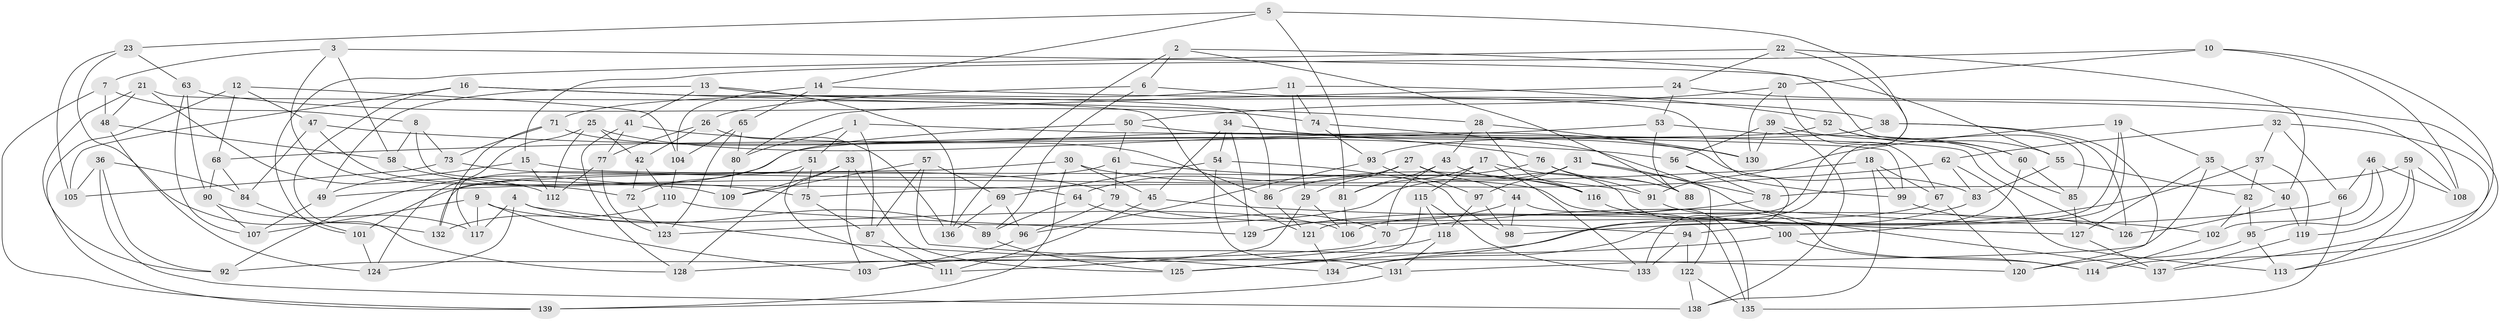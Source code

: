 // Generated by graph-tools (version 1.1) at 2025/26/03/09/25 03:26:56]
// undirected, 139 vertices, 278 edges
graph export_dot {
graph [start="1"]
  node [color=gray90,style=filled];
  1;
  2;
  3;
  4;
  5;
  6;
  7;
  8;
  9;
  10;
  11;
  12;
  13;
  14;
  15;
  16;
  17;
  18;
  19;
  20;
  21;
  22;
  23;
  24;
  25;
  26;
  27;
  28;
  29;
  30;
  31;
  32;
  33;
  34;
  35;
  36;
  37;
  38;
  39;
  40;
  41;
  42;
  43;
  44;
  45;
  46;
  47;
  48;
  49;
  50;
  51;
  52;
  53;
  54;
  55;
  56;
  57;
  58;
  59;
  60;
  61;
  62;
  63;
  64;
  65;
  66;
  67;
  68;
  69;
  70;
  71;
  72;
  73;
  74;
  75;
  76;
  77;
  78;
  79;
  80;
  81;
  82;
  83;
  84;
  85;
  86;
  87;
  88;
  89;
  90;
  91;
  92;
  93;
  94;
  95;
  96;
  97;
  98;
  99;
  100;
  101;
  102;
  103;
  104;
  105;
  106;
  107;
  108;
  109;
  110;
  111;
  112;
  113;
  114;
  115;
  116;
  117;
  118;
  119;
  120;
  121;
  122;
  123;
  124;
  125;
  126;
  127;
  128;
  129;
  130;
  131;
  132;
  133;
  134;
  135;
  136;
  137;
  138;
  139;
  1 -- 99;
  1 -- 87;
  1 -- 80;
  1 -- 51;
  2 -- 136;
  2 -- 55;
  2 -- 6;
  2 -- 88;
  3 -- 58;
  3 -- 72;
  3 -- 7;
  3 -- 85;
  4 -- 120;
  4 -- 89;
  4 -- 124;
  4 -- 117;
  5 -- 121;
  5 -- 23;
  5 -- 14;
  5 -- 81;
  6 -- 26;
  6 -- 89;
  6 -- 133;
  7 -- 48;
  7 -- 139;
  7 -- 8;
  8 -- 64;
  8 -- 58;
  8 -- 73;
  9 -- 117;
  9 -- 107;
  9 -- 106;
  9 -- 103;
  10 -- 15;
  10 -- 108;
  10 -- 114;
  10 -- 20;
  11 -- 74;
  11 -- 52;
  11 -- 29;
  11 -- 71;
  12 -- 68;
  12 -- 139;
  12 -- 47;
  12 -- 104;
  13 -- 38;
  13 -- 41;
  13 -- 49;
  13 -- 136;
  14 -- 104;
  14 -- 65;
  14 -- 108;
  15 -- 127;
  15 -- 112;
  15 -- 49;
  16 -- 105;
  16 -- 86;
  16 -- 128;
  16 -- 28;
  17 -- 88;
  17 -- 133;
  17 -- 115;
  17 -- 81;
  18 -- 99;
  18 -- 67;
  18 -- 49;
  18 -- 138;
  19 -- 134;
  19 -- 35;
  19 -- 91;
  19 -- 94;
  20 -- 130;
  20 -- 67;
  20 -- 50;
  21 -- 92;
  21 -- 121;
  21 -- 112;
  21 -- 48;
  22 -- 101;
  22 -- 24;
  22 -- 40;
  22 -- 134;
  23 -- 63;
  23 -- 132;
  23 -- 105;
  24 -- 53;
  24 -- 113;
  24 -- 80;
  25 -- 117;
  25 -- 83;
  25 -- 42;
  25 -- 112;
  26 -- 77;
  26 -- 42;
  26 -- 136;
  27 -- 29;
  27 -- 100;
  27 -- 44;
  27 -- 64;
  28 -- 43;
  28 -- 130;
  28 -- 116;
  29 -- 106;
  29 -- 111;
  30 -- 116;
  30 -- 139;
  30 -- 132;
  30 -- 45;
  31 -- 123;
  31 -- 78;
  31 -- 97;
  31 -- 137;
  32 -- 137;
  32 -- 62;
  32 -- 37;
  32 -- 66;
  33 -- 128;
  33 -- 103;
  33 -- 125;
  33 -- 109;
  34 -- 129;
  34 -- 45;
  34 -- 130;
  34 -- 54;
  35 -- 127;
  35 -- 131;
  35 -- 40;
  36 -- 138;
  36 -- 105;
  36 -- 84;
  36 -- 92;
  37 -- 82;
  37 -- 119;
  37 -- 98;
  38 -- 120;
  38 -- 93;
  38 -- 126;
  39 -- 56;
  39 -- 60;
  39 -- 138;
  39 -- 130;
  40 -- 119;
  40 -- 126;
  41 -- 77;
  41 -- 128;
  41 -- 76;
  42 -- 72;
  42 -- 110;
  43 -- 116;
  43 -- 70;
  43 -- 81;
  44 -- 135;
  44 -- 98;
  44 -- 129;
  45 -- 102;
  45 -- 111;
  46 -- 108;
  46 -- 102;
  46 -- 66;
  46 -- 95;
  47 -- 109;
  47 -- 56;
  47 -- 84;
  48 -- 124;
  48 -- 58;
  49 -- 107;
  50 -- 72;
  50 -- 61;
  50 -- 126;
  51 -- 75;
  51 -- 111;
  51 -- 124;
  52 -- 60;
  52 -- 92;
  52 -- 55;
  53 -- 68;
  53 -- 88;
  53 -- 85;
  54 -- 131;
  54 -- 98;
  54 -- 69;
  55 -- 82;
  55 -- 83;
  56 -- 99;
  56 -- 78;
  57 -- 109;
  57 -- 69;
  57 -- 87;
  57 -- 134;
  58 -- 75;
  59 -- 113;
  59 -- 78;
  59 -- 119;
  59 -- 108;
  60 -- 85;
  60 -- 100;
  61 -- 91;
  61 -- 101;
  61 -- 79;
  62 -- 83;
  62 -- 75;
  62 -- 113;
  63 -- 74;
  63 -- 107;
  63 -- 90;
  64 -- 70;
  64 -- 89;
  65 -- 123;
  65 -- 80;
  65 -- 104;
  66 -- 70;
  66 -- 135;
  67 -- 106;
  67 -- 120;
  68 -- 84;
  68 -- 90;
  69 -- 136;
  69 -- 96;
  70 -- 92;
  71 -- 132;
  71 -- 86;
  71 -- 73;
  72 -- 123;
  73 -- 105;
  73 -- 79;
  74 -- 122;
  74 -- 93;
  75 -- 87;
  76 -- 86;
  76 -- 88;
  76 -- 91;
  77 -- 112;
  77 -- 123;
  78 -- 129;
  79 -- 96;
  79 -- 94;
  80 -- 109;
  81 -- 106;
  82 -- 95;
  82 -- 102;
  83 -- 125;
  84 -- 101;
  85 -- 127;
  86 -- 121;
  87 -- 111;
  89 -- 125;
  90 -- 107;
  90 -- 117;
  91 -- 114;
  93 -- 96;
  93 -- 97;
  94 -- 133;
  94 -- 122;
  95 -- 120;
  95 -- 113;
  96 -- 103;
  97 -- 98;
  97 -- 118;
  99 -- 126;
  100 -- 103;
  100 -- 114;
  101 -- 124;
  102 -- 114;
  104 -- 110;
  110 -- 132;
  110 -- 129;
  115 -- 125;
  115 -- 118;
  115 -- 133;
  116 -- 135;
  118 -- 128;
  118 -- 131;
  119 -- 137;
  121 -- 134;
  122 -- 138;
  122 -- 135;
  127 -- 137;
  131 -- 139;
}
